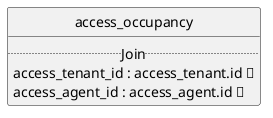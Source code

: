 @startuml uml
skinparam monochrome true
skinparam linetype ortho
hide circle

entity access_occupancy {
  .. Join ..
  access_tenant_id : access_tenant.id 🔑
  access_agent_id : access_agent.id 🔑
}

@enduml
